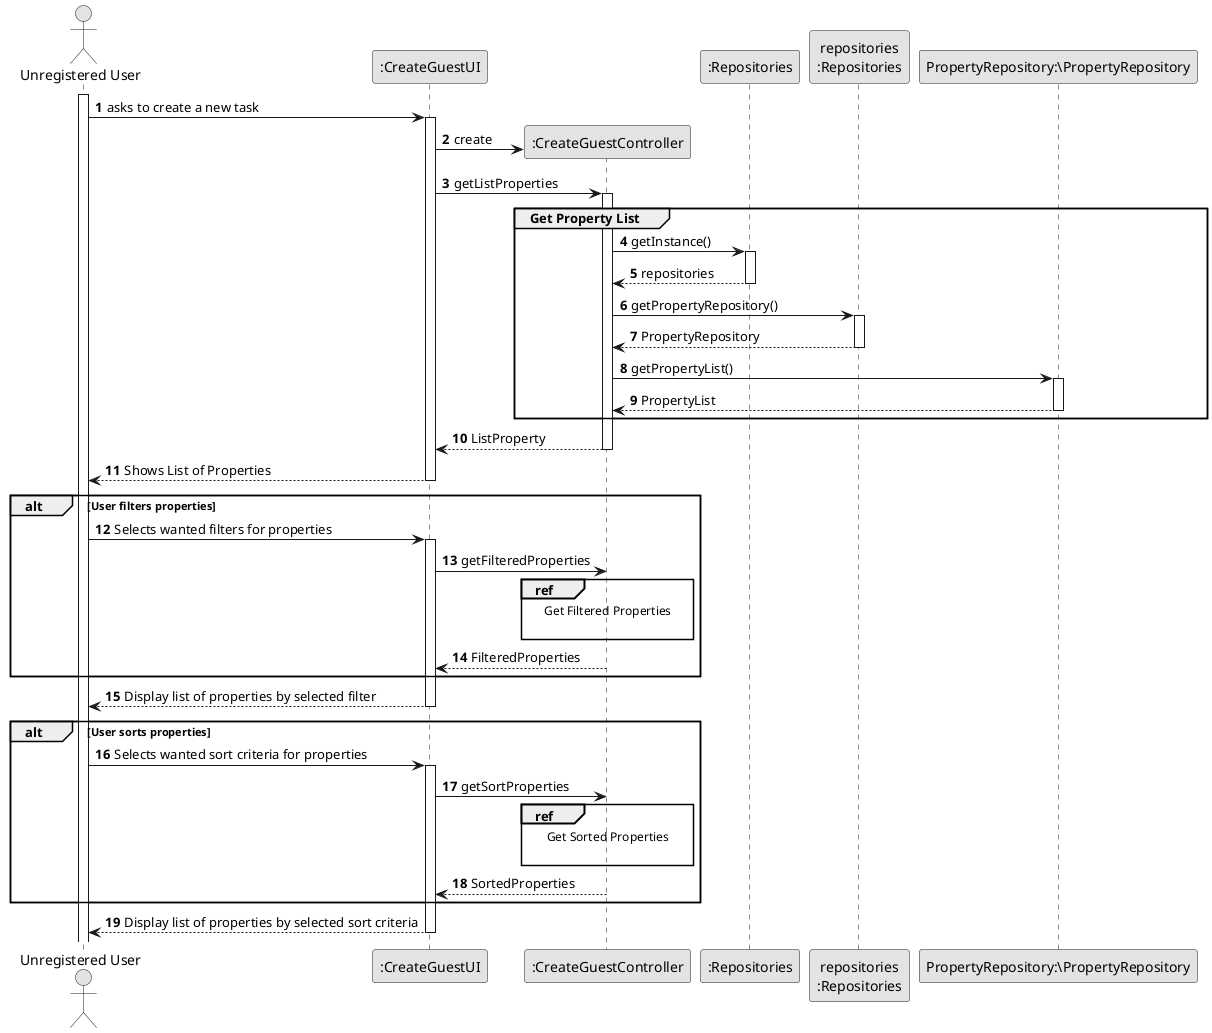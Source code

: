 @startuml
skinparam monochrome true
skinparam packageStyle rectangle
skinparam shadowing false

autonumber

'hide footbox
actor "Unregistered User" as ADM
participant ":CreateGuestUI" as UI
participant ":CreateGuestController" as CTRL
participant ":Repositories" as RepositorySingleton
participant "repositories\n:Repositories" as PLAT
participant "PropertyRepository:\PropertyRepository" as PropertyRepository




activate ADM

        ADM -> UI : asks to create a new task

        activate UI


            UI -> CTRL** : create

            UI -> CTRL : getListProperties
            activate CTRL


group Get Property List
                CTRL -> RepositorySingleton : getInstance()
                activate RepositorySingleton

                    RepositorySingleton --> CTRL: repositories
                deactivate RepositorySingleton

                CTRL -> PLAT : getPropertyRepository()
                activate PLAT

                    PLAT --> CTRL: PropertyRepository
                deactivate PLAT

    CTRL -> PropertyRepository : getPropertyList()
             activate PropertyRepository

                 PropertyRepository --> CTRL : PropertyList
             deactivate PropertyRepository

end
                CTRL --> UI : ListProperty
            deactivate CTRL

            UI --> ADM : Shows List of Properties
        deactivate UI
alt User filters properties
    ADM -> UI : Selects wanted filters for properties
    activate UI
        UI -> CTRL : getFilteredProperties
        ref over CTRL
            Get Filtered Properties

        end ref
    CTRL --> UI : FilteredProperties
    end alt
        UI --> ADM : Display list of properties by selected filter
        deactivate UI

alt User sorts properties
    ADM -> UI : Selects wanted sort criteria for properties
    activate UI
    UI -> CTRL : getSortProperties
            ref over CTRL
                Get Sorted Properties

            end ref
        CTRL --> UI : SortedProperties
    end alt
        UI --> ADM : Display list of properties by selected sort criteria
    deactivate UI



@enduml